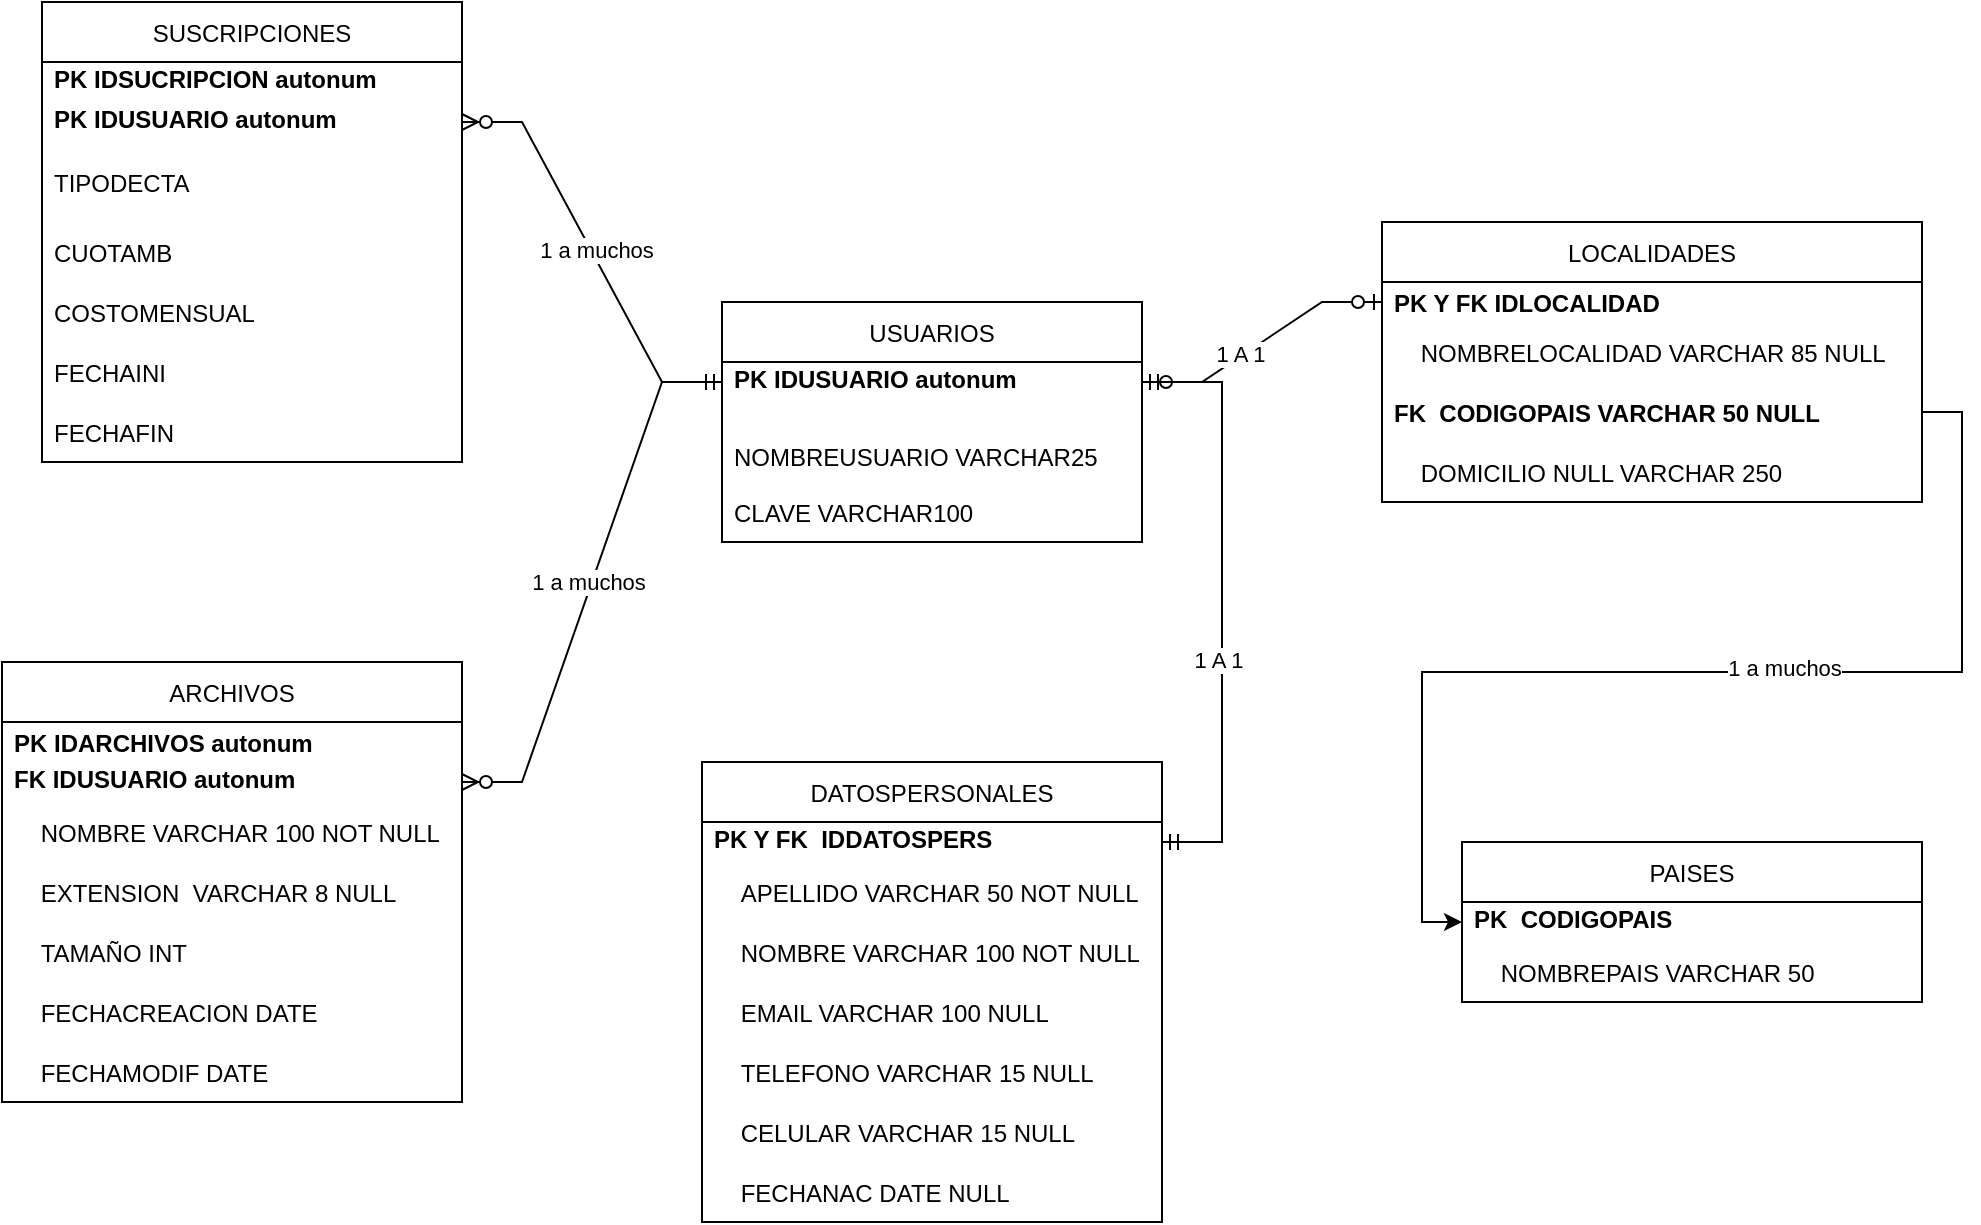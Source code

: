 <mxfile version="17.4.6" type="github">
  <diagram name="Page-1" id="c4acf3e9-155e-7222-9cf6-157b1a14988f">
    <mxGraphModel dx="1102" dy="1550" grid="1" gridSize="10" guides="1" tooltips="1" connect="1" arrows="1" fold="1" page="1" pageScale="1" pageWidth="850" pageHeight="1100" background="none" math="0" shadow="0">
      <root>
        <mxCell id="0" />
        <mxCell id="1" parent="0" />
        <mxCell id="2IleTWmGrQDSyHTpT3a_-10" value="USUARIOS" style="swimlane;fontStyle=0;childLayout=stackLayout;horizontal=1;startSize=30;horizontalStack=0;resizeParent=1;resizeParentMax=0;resizeLast=0;collapsible=1;marginBottom=0;" parent="1" vertex="1">
          <mxGeometry x="410" y="60" width="210" height="120" as="geometry" />
        </mxCell>
        <mxCell id="2IleTWmGrQDSyHTpT3a_-11" value="PK IDUSUARIO autonum&#xa;" style="text;strokeColor=none;fillColor=none;align=left;verticalAlign=middle;spacingLeft=4;spacingRight=4;overflow=hidden;points=[[0,0.5],[1,0.5]];portConstraint=eastwest;rotatable=0;fontStyle=1" parent="2IleTWmGrQDSyHTpT3a_-10" vertex="1">
          <mxGeometry y="30" width="210" height="20" as="geometry" />
        </mxCell>
        <mxCell id="2IleTWmGrQDSyHTpT3a_-12" value="&#xa;NOMBREUSUARIO VARCHAR25" style="text;strokeColor=none;fillColor=none;align=left;verticalAlign=middle;spacingLeft=4;spacingRight=4;overflow=hidden;points=[[0,0.5],[1,0.5]];portConstraint=eastwest;rotatable=0;" parent="2IleTWmGrQDSyHTpT3a_-10" vertex="1">
          <mxGeometry y="50" width="210" height="40" as="geometry" />
        </mxCell>
        <mxCell id="2IleTWmGrQDSyHTpT3a_-13" value="CLAVE VARCHAR100" style="text;strokeColor=none;fillColor=none;align=left;verticalAlign=middle;spacingLeft=4;spacingRight=4;overflow=hidden;points=[[0,0.5],[1,0.5]];portConstraint=eastwest;rotatable=0;" parent="2IleTWmGrQDSyHTpT3a_-10" vertex="1">
          <mxGeometry y="90" width="210" height="30" as="geometry" />
        </mxCell>
        <mxCell id="2IleTWmGrQDSyHTpT3a_-14" value="DATOSPERSONALES" style="swimlane;fontStyle=0;childLayout=stackLayout;horizontal=1;startSize=30;horizontalStack=0;resizeParent=1;resizeParentMax=0;resizeLast=0;collapsible=1;marginBottom=0;" parent="1" vertex="1">
          <mxGeometry x="400" y="290" width="230" height="230" as="geometry" />
        </mxCell>
        <mxCell id="2IleTWmGrQDSyHTpT3a_-15" value="PK Y FK  IDDATOSPERS&#xa;" style="text;strokeColor=none;fillColor=none;align=left;verticalAlign=middle;spacingLeft=4;spacingRight=4;overflow=hidden;points=[[0,0.5],[1,0.5]];portConstraint=eastwest;rotatable=0;fontStyle=1" parent="2IleTWmGrQDSyHTpT3a_-14" vertex="1">
          <mxGeometry y="30" width="230" height="20" as="geometry" />
        </mxCell>
        <mxCell id="2IleTWmGrQDSyHTpT3a_-16" value="    APELLIDO VARCHAR 50 NOT NULL" style="text;strokeColor=none;fillColor=none;align=left;verticalAlign=middle;spacingLeft=4;spacingRight=4;overflow=hidden;points=[[0,0.5],[1,0.5]];portConstraint=eastwest;rotatable=0;" parent="2IleTWmGrQDSyHTpT3a_-14" vertex="1">
          <mxGeometry y="50" width="230" height="30" as="geometry" />
        </mxCell>
        <mxCell id="2IleTWmGrQDSyHTpT3a_-18" value="    NOMBRE VARCHAR 100 NOT NULL" style="text;strokeColor=none;fillColor=none;align=left;verticalAlign=middle;spacingLeft=4;spacingRight=4;overflow=hidden;points=[[0,0.5],[1,0.5]];portConstraint=eastwest;rotatable=0;" parent="2IleTWmGrQDSyHTpT3a_-14" vertex="1">
          <mxGeometry y="80" width="230" height="30" as="geometry" />
        </mxCell>
        <mxCell id="2IleTWmGrQDSyHTpT3a_-17" value="    EMAIL VARCHAR 100 NULL" style="text;strokeColor=none;fillColor=none;align=left;verticalAlign=middle;spacingLeft=4;spacingRight=4;overflow=hidden;points=[[0,0.5],[1,0.5]];portConstraint=eastwest;rotatable=0;" parent="2IleTWmGrQDSyHTpT3a_-14" vertex="1">
          <mxGeometry y="110" width="230" height="30" as="geometry" />
        </mxCell>
        <mxCell id="2IleTWmGrQDSyHTpT3a_-19" value="    TELEFONO VARCHAR 15 NULL" style="text;strokeColor=none;fillColor=none;align=left;verticalAlign=middle;spacingLeft=4;spacingRight=4;overflow=hidden;points=[[0,0.5],[1,0.5]];portConstraint=eastwest;rotatable=0;" parent="2IleTWmGrQDSyHTpT3a_-14" vertex="1">
          <mxGeometry y="140" width="230" height="30" as="geometry" />
        </mxCell>
        <mxCell id="2IleTWmGrQDSyHTpT3a_-20" value="    CELULAR VARCHAR 15 NULL" style="text;strokeColor=none;fillColor=none;align=left;verticalAlign=middle;spacingLeft=4;spacingRight=4;overflow=hidden;points=[[0,0.5],[1,0.5]];portConstraint=eastwest;rotatable=0;" parent="2IleTWmGrQDSyHTpT3a_-14" vertex="1">
          <mxGeometry y="170" width="230" height="30" as="geometry" />
        </mxCell>
        <mxCell id="2IleTWmGrQDSyHTpT3a_-21" value="    FECHANAC DATE NULL" style="text;strokeColor=none;fillColor=none;align=left;verticalAlign=middle;spacingLeft=4;spacingRight=4;overflow=hidden;points=[[0,0.5],[1,0.5]];portConstraint=eastwest;rotatable=0;fontStyle=0" parent="2IleTWmGrQDSyHTpT3a_-14" vertex="1">
          <mxGeometry y="200" width="230" height="30" as="geometry" />
        </mxCell>
        <mxCell id="2IleTWmGrQDSyHTpT3a_-25" value="LOCALIDADES" style="swimlane;fontStyle=0;childLayout=stackLayout;horizontal=1;startSize=30;horizontalStack=0;resizeParent=1;resizeParentMax=0;resizeLast=0;collapsible=1;marginBottom=0;" parent="1" vertex="1">
          <mxGeometry x="740" y="20" width="270" height="140" as="geometry" />
        </mxCell>
        <mxCell id="2IleTWmGrQDSyHTpT3a_-26" value="PK Y FK IDLOCALIDAD" style="text;strokeColor=none;fillColor=none;align=left;verticalAlign=middle;spacingLeft=4;spacingRight=4;overflow=hidden;points=[[0,0.5],[1,0.5]];portConstraint=eastwest;rotatable=0;fontStyle=1" parent="2IleTWmGrQDSyHTpT3a_-25" vertex="1">
          <mxGeometry y="30" width="270" height="20" as="geometry" />
        </mxCell>
        <mxCell id="2IleTWmGrQDSyHTpT3a_-29" value="    NOMBRELOCALIDAD VARCHAR 85 NULL" style="text;strokeColor=none;fillColor=none;align=left;verticalAlign=middle;spacingLeft=4;spacingRight=4;overflow=hidden;points=[[0,0.5],[1,0.5]];portConstraint=eastwest;rotatable=0;" parent="2IleTWmGrQDSyHTpT3a_-25" vertex="1">
          <mxGeometry y="50" width="270" height="30" as="geometry" />
        </mxCell>
        <mxCell id="2IleTWmGrQDSyHTpT3a_-27" value="FK  CODIGOPAIS VARCHAR 50 NULL" style="text;strokeColor=none;fillColor=none;align=left;verticalAlign=middle;spacingLeft=4;spacingRight=4;overflow=hidden;points=[[0,0.5],[1,0.5]];portConstraint=eastwest;rotatable=0;fontStyle=1" parent="2IleTWmGrQDSyHTpT3a_-25" vertex="1">
          <mxGeometry y="80" width="270" height="30" as="geometry" />
        </mxCell>
        <mxCell id="2IleTWmGrQDSyHTpT3a_-34" value="    DOMICILIO NULL VARCHAR 250" style="text;strokeColor=none;fillColor=none;align=left;verticalAlign=middle;spacingLeft=4;spacingRight=4;overflow=hidden;points=[[0,0.5],[1,0.5]];portConstraint=eastwest;rotatable=0;" parent="2IleTWmGrQDSyHTpT3a_-25" vertex="1">
          <mxGeometry y="110" width="270" height="30" as="geometry" />
        </mxCell>
        <mxCell id="2IleTWmGrQDSyHTpT3a_-35" value="PAISES" style="swimlane;fontStyle=0;childLayout=stackLayout;horizontal=1;startSize=30;horizontalStack=0;resizeParent=1;resizeParentMax=0;resizeLast=0;collapsible=1;marginBottom=0;" parent="1" vertex="1">
          <mxGeometry x="780" y="330" width="230" height="80" as="geometry" />
        </mxCell>
        <mxCell id="2IleTWmGrQDSyHTpT3a_-36" value="PK  CODIGOPAIS &#xa;" style="text;strokeColor=none;fillColor=none;align=left;verticalAlign=middle;spacingLeft=4;spacingRight=4;overflow=hidden;points=[[0,0.5],[1,0.5]];portConstraint=eastwest;rotatable=0;fontStyle=1" parent="2IleTWmGrQDSyHTpT3a_-35" vertex="1">
          <mxGeometry y="30" width="230" height="20" as="geometry" />
        </mxCell>
        <mxCell id="2IleTWmGrQDSyHTpT3a_-37" value="    NOMBREPAIS VARCHAR 50" style="text;strokeColor=none;fillColor=none;align=left;verticalAlign=middle;spacingLeft=4;spacingRight=4;overflow=hidden;points=[[0,0.5],[1,0.5]];portConstraint=eastwest;rotatable=0;" parent="2IleTWmGrQDSyHTpT3a_-35" vertex="1">
          <mxGeometry y="50" width="230" height="30" as="geometry" />
        </mxCell>
        <mxCell id="2IleTWmGrQDSyHTpT3a_-47" value="ARCHIVOS" style="swimlane;fontStyle=0;childLayout=stackLayout;horizontal=1;startSize=30;horizontalStack=0;resizeParent=1;resizeParentMax=0;resizeLast=0;collapsible=1;marginBottom=0;" parent="1" vertex="1">
          <mxGeometry x="50" y="240" width="230" height="220" as="geometry" />
        </mxCell>
        <mxCell id="2IleTWmGrQDSyHTpT3a_-48" value="PK IDARCHIVOS autonum" style="text;strokeColor=none;fillColor=none;align=left;verticalAlign=middle;spacingLeft=4;spacingRight=4;overflow=hidden;points=[[0,0.5],[1,0.5]];portConstraint=eastwest;rotatable=0;fontStyle=1" parent="2IleTWmGrQDSyHTpT3a_-47" vertex="1">
          <mxGeometry y="30" width="230" height="20" as="geometry" />
        </mxCell>
        <mxCell id="THswuUgWEzuCoGZG5h8U-19" value="FK IDUSUARIO autonum&#xa;" style="text;strokeColor=none;fillColor=none;align=left;verticalAlign=middle;spacingLeft=4;spacingRight=4;overflow=hidden;points=[[0,0.5],[1,0.5]];portConstraint=eastwest;rotatable=0;fontStyle=1" parent="2IleTWmGrQDSyHTpT3a_-47" vertex="1">
          <mxGeometry y="50" width="230" height="20" as="geometry" />
        </mxCell>
        <mxCell id="2IleTWmGrQDSyHTpT3a_-50" value="    NOMBRE VARCHAR 100 NOT NULL" style="text;strokeColor=none;fillColor=none;align=left;verticalAlign=middle;spacingLeft=4;spacingRight=4;overflow=hidden;points=[[0,0.5],[1,0.5]];portConstraint=eastwest;rotatable=0;" parent="2IleTWmGrQDSyHTpT3a_-47" vertex="1">
          <mxGeometry y="70" width="230" height="30" as="geometry" />
        </mxCell>
        <mxCell id="2IleTWmGrQDSyHTpT3a_-51" value="    EXTENSION  VARCHAR 8 NULL" style="text;strokeColor=none;fillColor=none;align=left;verticalAlign=middle;spacingLeft=4;spacingRight=4;overflow=hidden;points=[[0,0.5],[1,0.5]];portConstraint=eastwest;rotatable=0;" parent="2IleTWmGrQDSyHTpT3a_-47" vertex="1">
          <mxGeometry y="100" width="230" height="30" as="geometry" />
        </mxCell>
        <mxCell id="2IleTWmGrQDSyHTpT3a_-49" value="    TAMAÑO INT" style="text;strokeColor=none;fillColor=none;align=left;verticalAlign=middle;spacingLeft=4;spacingRight=4;overflow=hidden;points=[[0,0.5],[1,0.5]];portConstraint=eastwest;rotatable=0;" parent="2IleTWmGrQDSyHTpT3a_-47" vertex="1">
          <mxGeometry y="130" width="230" height="30" as="geometry" />
        </mxCell>
        <mxCell id="2IleTWmGrQDSyHTpT3a_-53" value="    FECHACREACION DATE" style="text;strokeColor=none;fillColor=none;align=left;verticalAlign=middle;spacingLeft=4;spacingRight=4;overflow=hidden;points=[[0,0.5],[1,0.5]];portConstraint=eastwest;rotatable=0;" parent="2IleTWmGrQDSyHTpT3a_-47" vertex="1">
          <mxGeometry y="160" width="230" height="30" as="geometry" />
        </mxCell>
        <mxCell id="2IleTWmGrQDSyHTpT3a_-52" value="    FECHAMODIF DATE" style="text;strokeColor=none;fillColor=none;align=left;verticalAlign=middle;spacingLeft=4;spacingRight=4;overflow=hidden;points=[[0,0.5],[1,0.5]];portConstraint=eastwest;rotatable=0;fontStyle=0" parent="2IleTWmGrQDSyHTpT3a_-47" vertex="1">
          <mxGeometry y="190" width="230" height="30" as="geometry" />
        </mxCell>
        <mxCell id="2IleTWmGrQDSyHTpT3a_-60" style="edgeStyle=orthogonalEdgeStyle;rounded=0;orthogonalLoop=1;jettySize=auto;html=1;" parent="1" source="2IleTWmGrQDSyHTpT3a_-27" target="2IleTWmGrQDSyHTpT3a_-36" edge="1">
          <mxGeometry relative="1" as="geometry">
            <mxPoint x="560" y="390" as="targetPoint" />
          </mxGeometry>
        </mxCell>
        <mxCell id="THswuUgWEzuCoGZG5h8U-20" value="1 a muchos" style="edgeLabel;html=1;align=center;verticalAlign=middle;resizable=0;points=[];" parent="2IleTWmGrQDSyHTpT3a_-60" vertex="1" connectable="0">
          <mxGeometry x="-0.154" y="-2" relative="1" as="geometry">
            <mxPoint as="offset" />
          </mxGeometry>
        </mxCell>
        <mxCell id="THswuUgWEzuCoGZG5h8U-10" value="" style="edgeStyle=entityRelationEdgeStyle;fontSize=12;html=1;endArrow=ERzeroToOne;startArrow=ERmandOne;rounded=0;" parent="1" source="2IleTWmGrQDSyHTpT3a_-15" target="2IleTWmGrQDSyHTpT3a_-11" edge="1">
          <mxGeometry width="100" height="100" relative="1" as="geometry">
            <mxPoint x="289.54" y="302.18" as="sourcePoint" />
            <mxPoint x="290.0" y="90" as="targetPoint" />
          </mxGeometry>
        </mxCell>
        <mxCell id="THswuUgWEzuCoGZG5h8U-14" value="1 A 1" style="edgeLabel;html=1;align=center;verticalAlign=middle;resizable=0;points=[];" parent="THswuUgWEzuCoGZG5h8U-10" vertex="1" connectable="0">
          <mxGeometry x="-0.19" y="2" relative="1" as="geometry">
            <mxPoint as="offset" />
          </mxGeometry>
        </mxCell>
        <mxCell id="THswuUgWEzuCoGZG5h8U-16" value="" style="edgeStyle=entityRelationEdgeStyle;fontSize=12;html=1;endArrow=ERzeroToOne;startArrow=ERmandOne;rounded=0;" parent="1" source="2IleTWmGrQDSyHTpT3a_-11" target="2IleTWmGrQDSyHTpT3a_-26" edge="1">
          <mxGeometry width="100" height="100" relative="1" as="geometry">
            <mxPoint x="680" y="130" as="sourcePoint" />
            <mxPoint x="560.0" y="140" as="targetPoint" />
          </mxGeometry>
        </mxCell>
        <mxCell id="THswuUgWEzuCoGZG5h8U-17" value="1 A 1" style="edgeLabel;html=1;align=center;verticalAlign=middle;resizable=0;points=[];" parent="THswuUgWEzuCoGZG5h8U-16" vertex="1" connectable="0">
          <mxGeometry x="-0.19" y="2" relative="1" as="geometry">
            <mxPoint as="offset" />
          </mxGeometry>
        </mxCell>
        <mxCell id="4L83d-oEXFqkPp0VzkwF-1" value="SUSCRIPCIONES" style="swimlane;fontStyle=0;childLayout=stackLayout;horizontal=1;startSize=30;horizontalStack=0;resizeParent=1;resizeParentMax=0;resizeLast=0;collapsible=1;marginBottom=0;" vertex="1" parent="1">
          <mxGeometry x="70" y="-90" width="210" height="230" as="geometry" />
        </mxCell>
        <mxCell id="4L83d-oEXFqkPp0VzkwF-2" value="PK IDSUCRIPCION autonum&#xa;" style="text;strokeColor=none;fillColor=none;align=left;verticalAlign=middle;spacingLeft=4;spacingRight=4;overflow=hidden;points=[[0,0.5],[1,0.5]];portConstraint=eastwest;rotatable=0;fontStyle=1" vertex="1" parent="4L83d-oEXFqkPp0VzkwF-1">
          <mxGeometry y="30" width="210" height="20" as="geometry" />
        </mxCell>
        <mxCell id="4L83d-oEXFqkPp0VzkwF-8" value="PK IDUSUARIO autonum&#xa;" style="text;strokeColor=none;fillColor=none;align=left;verticalAlign=middle;spacingLeft=4;spacingRight=4;overflow=hidden;points=[[0,0.5],[1,0.5]];portConstraint=eastwest;rotatable=0;fontStyle=1" vertex="1" parent="4L83d-oEXFqkPp0VzkwF-1">
          <mxGeometry y="50" width="210" height="20" as="geometry" />
        </mxCell>
        <mxCell id="4L83d-oEXFqkPp0VzkwF-3" value="TIPODECTA" style="text;strokeColor=none;fillColor=none;align=left;verticalAlign=middle;spacingLeft=4;spacingRight=4;overflow=hidden;points=[[0,0.5],[1,0.5]];portConstraint=eastwest;rotatable=0;" vertex="1" parent="4L83d-oEXFqkPp0VzkwF-1">
          <mxGeometry y="70" width="210" height="40" as="geometry" />
        </mxCell>
        <mxCell id="4L83d-oEXFqkPp0VzkwF-5" value="CUOTAMB" style="text;strokeColor=none;fillColor=none;align=left;verticalAlign=middle;spacingLeft=4;spacingRight=4;overflow=hidden;points=[[0,0.5],[1,0.5]];portConstraint=eastwest;rotatable=0;" vertex="1" parent="4L83d-oEXFqkPp0VzkwF-1">
          <mxGeometry y="110" width="210" height="30" as="geometry" />
        </mxCell>
        <mxCell id="4L83d-oEXFqkPp0VzkwF-4" value="COSTOMENSUAL" style="text;strokeColor=none;fillColor=none;align=left;verticalAlign=middle;spacingLeft=4;spacingRight=4;overflow=hidden;points=[[0,0.5],[1,0.5]];portConstraint=eastwest;rotatable=0;" vertex="1" parent="4L83d-oEXFqkPp0VzkwF-1">
          <mxGeometry y="140" width="210" height="30" as="geometry" />
        </mxCell>
        <mxCell id="4L83d-oEXFqkPp0VzkwF-6" value="FECHAINI" style="text;strokeColor=none;fillColor=none;align=left;verticalAlign=middle;spacingLeft=4;spacingRight=4;overflow=hidden;points=[[0,0.5],[1,0.5]];portConstraint=eastwest;rotatable=0;" vertex="1" parent="4L83d-oEXFqkPp0VzkwF-1">
          <mxGeometry y="170" width="210" height="30" as="geometry" />
        </mxCell>
        <mxCell id="4L83d-oEXFqkPp0VzkwF-7" value="FECHAFIN" style="text;strokeColor=none;fillColor=none;align=left;verticalAlign=middle;spacingLeft=4;spacingRight=4;overflow=hidden;points=[[0,0.5],[1,0.5]];portConstraint=eastwest;rotatable=0;" vertex="1" parent="4L83d-oEXFqkPp0VzkwF-1">
          <mxGeometry y="200" width="210" height="30" as="geometry" />
        </mxCell>
        <mxCell id="4L83d-oEXFqkPp0VzkwF-9" value="" style="edgeStyle=entityRelationEdgeStyle;fontSize=12;html=1;endArrow=ERzeroToMany;startArrow=ERmandOne;rounded=0;" edge="1" parent="1" source="2IleTWmGrQDSyHTpT3a_-11" target="THswuUgWEzuCoGZG5h8U-19">
          <mxGeometry width="100" height="100" relative="1" as="geometry">
            <mxPoint x="390" y="100" as="sourcePoint" />
            <mxPoint x="310" y="231.6" as="targetPoint" />
          </mxGeometry>
        </mxCell>
        <mxCell id="4L83d-oEXFqkPp0VzkwF-10" value="1 a muchos" style="edgeLabel;html=1;align=center;verticalAlign=middle;resizable=0;points=[];" vertex="1" connectable="0" parent="4L83d-oEXFqkPp0VzkwF-9">
          <mxGeometry x="0.005" y="-2" relative="1" as="geometry">
            <mxPoint as="offset" />
          </mxGeometry>
        </mxCell>
        <mxCell id="4L83d-oEXFqkPp0VzkwF-12" value="" style="edgeStyle=entityRelationEdgeStyle;fontSize=12;html=1;endArrow=ERzeroToMany;startArrow=ERmandOne;rounded=0;" edge="1" parent="1" source="2IleTWmGrQDSyHTpT3a_-11" target="4L83d-oEXFqkPp0VzkwF-8">
          <mxGeometry width="100" height="100" relative="1" as="geometry">
            <mxPoint x="420" y="110" as="sourcePoint" />
            <mxPoint x="290" y="310" as="targetPoint" />
          </mxGeometry>
        </mxCell>
        <mxCell id="4L83d-oEXFqkPp0VzkwF-13" value="1 a muchos" style="edgeLabel;html=1;align=center;verticalAlign=middle;resizable=0;points=[];" vertex="1" connectable="0" parent="4L83d-oEXFqkPp0VzkwF-12">
          <mxGeometry x="0.005" y="-2" relative="1" as="geometry">
            <mxPoint as="offset" />
          </mxGeometry>
        </mxCell>
      </root>
    </mxGraphModel>
  </diagram>
</mxfile>
